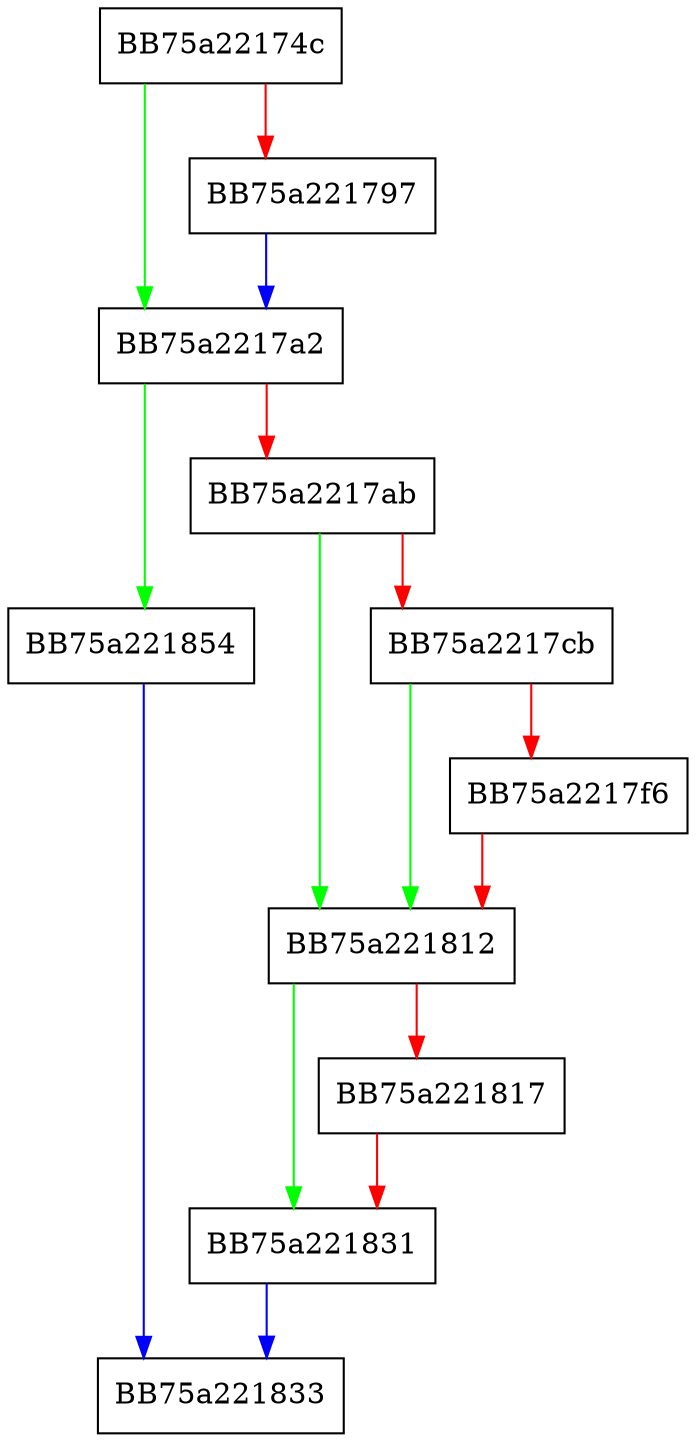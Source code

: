 digraph CheckConnectionHash {
  node [shape="box"];
  graph [splines=ortho];
  BB75a22174c -> BB75a2217a2 [color="green"];
  BB75a22174c -> BB75a221797 [color="red"];
  BB75a221797 -> BB75a2217a2 [color="blue"];
  BB75a2217a2 -> BB75a221854 [color="green"];
  BB75a2217a2 -> BB75a2217ab [color="red"];
  BB75a2217ab -> BB75a221812 [color="green"];
  BB75a2217ab -> BB75a2217cb [color="red"];
  BB75a2217cb -> BB75a221812 [color="green"];
  BB75a2217cb -> BB75a2217f6 [color="red"];
  BB75a2217f6 -> BB75a221812 [color="red"];
  BB75a221812 -> BB75a221831 [color="green"];
  BB75a221812 -> BB75a221817 [color="red"];
  BB75a221817 -> BB75a221831 [color="red"];
  BB75a221831 -> BB75a221833 [color="blue"];
  BB75a221854 -> BB75a221833 [color="blue"];
}
